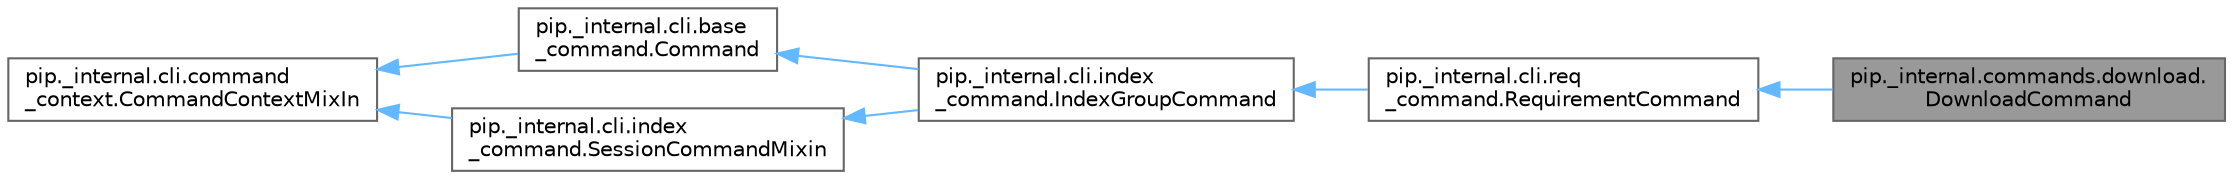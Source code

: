 digraph "pip._internal.commands.download.DownloadCommand"
{
 // LATEX_PDF_SIZE
  bgcolor="transparent";
  edge [fontname=Helvetica,fontsize=10,labelfontname=Helvetica,labelfontsize=10];
  node [fontname=Helvetica,fontsize=10,shape=box,height=0.2,width=0.4];
  rankdir="LR";
  Node1 [id="Node000001",label="pip._internal.commands.download.\lDownloadCommand",height=0.2,width=0.4,color="gray40", fillcolor="grey60", style="filled", fontcolor="black",tooltip=" "];
  Node2 -> Node1 [id="edge7_Node000001_Node000002",dir="back",color="steelblue1",style="solid",tooltip=" "];
  Node2 [id="Node000002",label="pip._internal.cli.req\l_command.RequirementCommand",height=0.2,width=0.4,color="gray40", fillcolor="white", style="filled",URL="$classpip_1_1__internal_1_1cli_1_1req__command_1_1RequirementCommand.html",tooltip=" "];
  Node3 -> Node2 [id="edge8_Node000002_Node000003",dir="back",color="steelblue1",style="solid",tooltip=" "];
  Node3 [id="Node000003",label="pip._internal.cli.index\l_command.IndexGroupCommand",height=0.2,width=0.4,color="gray40", fillcolor="white", style="filled",URL="$classpip_1_1__internal_1_1cli_1_1index__command_1_1IndexGroupCommand.html",tooltip=" "];
  Node4 -> Node3 [id="edge9_Node000003_Node000004",dir="back",color="steelblue1",style="solid",tooltip=" "];
  Node4 [id="Node000004",label="pip._internal.cli.base\l_command.Command",height=0.2,width=0.4,color="gray40", fillcolor="white", style="filled",URL="$classpip_1_1__internal_1_1cli_1_1base__command_1_1Command.html",tooltip=" "];
  Node5 -> Node4 [id="edge10_Node000004_Node000005",dir="back",color="steelblue1",style="solid",tooltip=" "];
  Node5 [id="Node000005",label="pip._internal.cli.command\l_context.CommandContextMixIn",height=0.2,width=0.4,color="gray40", fillcolor="white", style="filled",URL="$classpip_1_1__internal_1_1cli_1_1command__context_1_1CommandContextMixIn.html",tooltip=" "];
  Node6 -> Node3 [id="edge11_Node000003_Node000006",dir="back",color="steelblue1",style="solid",tooltip=" "];
  Node6 [id="Node000006",label="pip._internal.cli.index\l_command.SessionCommandMixin",height=0.2,width=0.4,color="gray40", fillcolor="white", style="filled",URL="$classpip_1_1__internal_1_1cli_1_1index__command_1_1SessionCommandMixin.html",tooltip=" "];
  Node5 -> Node6 [id="edge12_Node000006_Node000005",dir="back",color="steelblue1",style="solid",tooltip=" "];
}
